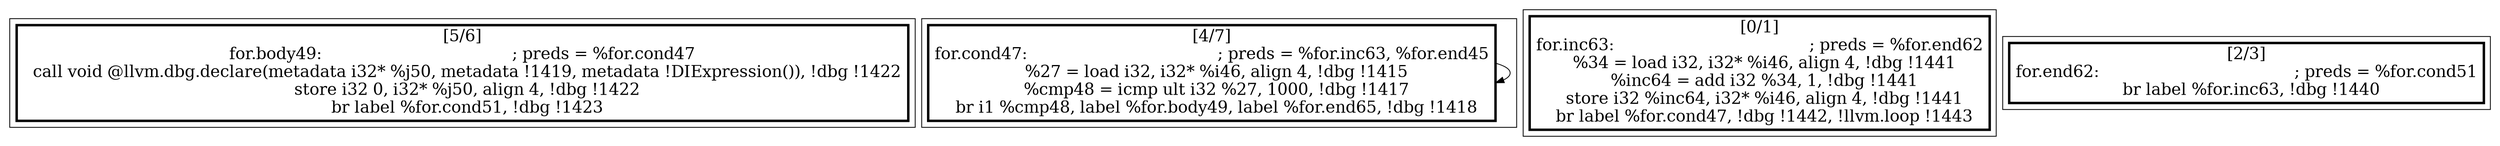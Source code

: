 
digraph G {





subgraph cluster3 {


node750 [penwidth=3.0,fontsize=20,shape=rectangle,label="[5/6]
for.body49:                                       ; preds = %for.cond47
  call void @llvm.dbg.declare(metadata i32* %j50, metadata !1419, metadata !DIExpression()), !dbg !1422
  store i32 0, i32* %j50, align 4, !dbg !1422
  br label %for.cond51, !dbg !1423
" ]



}

subgraph cluster2 {


node749 [penwidth=3.0,fontsize=20,shape=rectangle,label="[4/7]
for.cond47:                                       ; preds = %for.inc63, %for.end45
  %27 = load i32, i32* %i46, align 4, !dbg !1415
  %cmp48 = icmp ult i32 %27, 1000, !dbg !1417
  br i1 %cmp48, label %for.body49, label %for.end65, !dbg !1418
" ]

node749->node749 [ ]


}

subgraph cluster0 {


node747 [penwidth=3.0,fontsize=20,shape=rectangle,label="[0/1]
for.inc63:                                        ; preds = %for.end62
  %34 = load i32, i32* %i46, align 4, !dbg !1441
  %inc64 = add i32 %34, 1, !dbg !1441
  store i32 %inc64, i32* %i46, align 4, !dbg !1441
  br label %for.cond47, !dbg !1442, !llvm.loop !1443
" ]



}

subgraph cluster1 {


node748 [penwidth=3.0,fontsize=20,shape=rectangle,label="[2/3]
for.end62:                                        ; preds = %for.cond51
  br label %for.inc63, !dbg !1440
" ]



}

}

